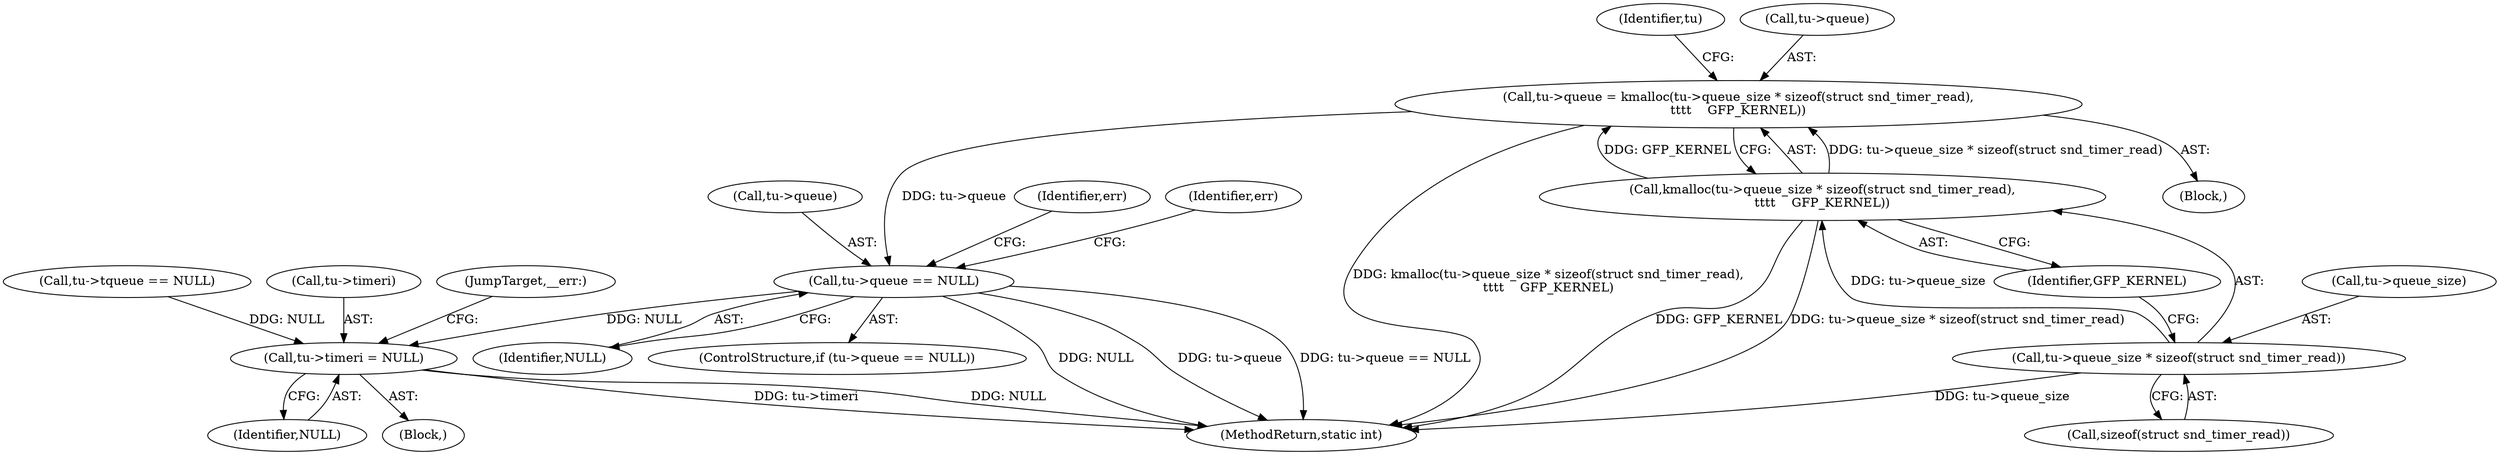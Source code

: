 digraph "0_linux_ba3021b2c79b2fa9114f92790a99deb27a65b728@API" {
"1000244" [label="(Call,tu->queue = kmalloc(tu->queue_size * sizeof(struct snd_timer_read),\n\t\t\t\t    GFP_KERNEL))"];
"1000248" [label="(Call,kmalloc(tu->queue_size * sizeof(struct snd_timer_read),\n\t\t\t\t    GFP_KERNEL))"];
"1000249" [label="(Call,tu->queue_size * sizeof(struct snd_timer_read))"];
"1000257" [label="(Call,tu->queue == NULL)"];
"1000275" [label="(Call,tu->timeri = NULL)"];
"1000327" [label="(MethodReturn,static int)"];
"1000244" [label="(Call,tu->queue = kmalloc(tu->queue_size * sizeof(struct snd_timer_read),\n\t\t\t\t    GFP_KERNEL))"];
"1000249" [label="(Call,tu->queue_size * sizeof(struct snd_timer_read))"];
"1000259" [label="(Identifier,tu)"];
"1000268" [label="(Identifier,err)"];
"1000261" [label="(Identifier,NULL)"];
"1000253" [label="(Call,sizeof(struct snd_timer_read))"];
"1000270" [label="(Block,)"];
"1000258" [label="(Call,tu->queue)"];
"1000257" [label="(Call,tu->queue == NULL)"];
"1000233" [label="(Call,tu->tqueue == NULL)"];
"1000275" [label="(Call,tu->timeri = NULL)"];
"1000276" [label="(Call,tu->timeri)"];
"1000324" [label="(JumpTarget,__err:)"];
"1000263" [label="(Identifier,err)"];
"1000248" [label="(Call,kmalloc(tu->queue_size * sizeof(struct snd_timer_read),\n\t\t\t\t    GFP_KERNEL))"];
"1000255" [label="(Identifier,GFP_KERNEL)"];
"1000256" [label="(ControlStructure,if (tu->queue == NULL))"];
"1000279" [label="(Identifier,NULL)"];
"1000250" [label="(Call,tu->queue_size)"];
"1000245" [label="(Call,tu->queue)"];
"1000243" [label="(Block,)"];
"1000244" -> "1000243"  [label="AST: "];
"1000244" -> "1000248"  [label="CFG: "];
"1000245" -> "1000244"  [label="AST: "];
"1000248" -> "1000244"  [label="AST: "];
"1000259" -> "1000244"  [label="CFG: "];
"1000244" -> "1000327"  [label="DDG: kmalloc(tu->queue_size * sizeof(struct snd_timer_read),\n\t\t\t\t    GFP_KERNEL)"];
"1000248" -> "1000244"  [label="DDG: tu->queue_size * sizeof(struct snd_timer_read)"];
"1000248" -> "1000244"  [label="DDG: GFP_KERNEL"];
"1000244" -> "1000257"  [label="DDG: tu->queue"];
"1000248" -> "1000255"  [label="CFG: "];
"1000249" -> "1000248"  [label="AST: "];
"1000255" -> "1000248"  [label="AST: "];
"1000248" -> "1000327"  [label="DDG: GFP_KERNEL"];
"1000248" -> "1000327"  [label="DDG: tu->queue_size * sizeof(struct snd_timer_read)"];
"1000249" -> "1000248"  [label="DDG: tu->queue_size"];
"1000249" -> "1000253"  [label="CFG: "];
"1000250" -> "1000249"  [label="AST: "];
"1000253" -> "1000249"  [label="AST: "];
"1000255" -> "1000249"  [label="CFG: "];
"1000249" -> "1000327"  [label="DDG: tu->queue_size"];
"1000257" -> "1000256"  [label="AST: "];
"1000257" -> "1000261"  [label="CFG: "];
"1000258" -> "1000257"  [label="AST: "];
"1000261" -> "1000257"  [label="AST: "];
"1000263" -> "1000257"  [label="CFG: "];
"1000268" -> "1000257"  [label="CFG: "];
"1000257" -> "1000327"  [label="DDG: tu->queue"];
"1000257" -> "1000327"  [label="DDG: tu->queue == NULL"];
"1000257" -> "1000327"  [label="DDG: NULL"];
"1000257" -> "1000275"  [label="DDG: NULL"];
"1000275" -> "1000270"  [label="AST: "];
"1000275" -> "1000279"  [label="CFG: "];
"1000276" -> "1000275"  [label="AST: "];
"1000279" -> "1000275"  [label="AST: "];
"1000324" -> "1000275"  [label="CFG: "];
"1000275" -> "1000327"  [label="DDG: tu->timeri"];
"1000275" -> "1000327"  [label="DDG: NULL"];
"1000233" -> "1000275"  [label="DDG: NULL"];
}

